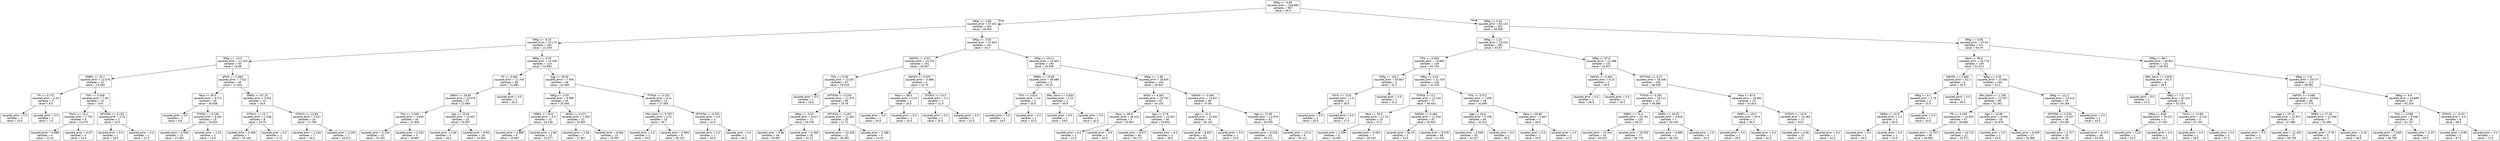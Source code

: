 digraph Tree {
node [shape=box, fontname="helvetica"] ;
edge [fontname="helvetica"] ;
0 [label="NRtg <= -0.65\nsquared_error = 164.693\nsamples = 957\nvalue = 40.3"] ;
1 [label="NRtg <= -4.85\nsquared_error = 57.431\nsamples = 405\nvalue = 28.363"] ;
0 -> 1 [labeldistance=2.5, labelangle=45, headlabel="True"] ;
2 [label="NRtg <= -8.15\nsquared_error = 23.174\nsamples = 164\nvalue = 21.549"] ;
1 -> 2 ;
3 [label="NRtg <= -10.3\nsquared_error = 11.224\nsamples = 50\nvalue = 16.66"] ;
2 -> 3 ;
4 [label="ORB% <= 25.1\nsquared_error = 12.076\nsamples = 12\nvalue = 13.583"] ;
3 -> 4 ;
5 [label="FTr <= 0.272\nsquared_error = 2.25\nsamples = 2\nvalue = 8.5"] ;
4 -> 5 ;
6 [label="squared_error = 0.0\nsamples = 1\nvalue = 10.0"] ;
5 -> 6 ;
7 [label="squared_error = 0.0\nsamples = 1\nvalue = 7.0"] ;
5 -> 7 ;
8 [label="TS% <= 0.509\nsquared_error = 7.84\nsamples = 10\nvalue = 14.6"] ;
4 -> 8 ;
9 [label="TOV% <= 15.2\nsquared_error = 1.734\nsamples = 8\nvalue = 13.375"] ;
8 -> 9 ;
10 [label="squared_error = 0.688\nsamples = 4\nvalue = 12.25"] ;
9 -> 10 ;
11 [label="squared_error = 0.25\nsamples = 4\nvalue = 14.5"] ;
9 -> 11 ;
12 [label="OFT/FGA <= 0.224\nsquared_error = 2.25\nsamples = 2\nvalue = 19.5"] ;
8 -> 12 ;
13 [label="squared_error = 0.0\nsamples = 1\nvalue = 18.0"] ;
12 -> 13 ;
14 [label="squared_error = 0.0\nsamples = 1\nvalue = 21.0"] ;
12 -> 14 ;
15 [label="eFG% <= 0.466\nsquared_error = 7.022\nsamples = 38\nvalue = 17.632"] ;
3 -> 15 ;
16 [label="Pace <= 90.0\nsquared_error = 9.371\nsamples = 16\nvalue = 16.438"] ;
15 -> 16 ;
17 [label="squared_error = 0.0\nsamples = 1\nvalue = 9.0"] ;
16 -> 17 ;
18 [label="FT/FGA <= 0.236\nsquared_error = 6.062\nsamples = 15\nvalue = 16.933"] ;
16 -> 18 ;
19 [label="squared_error = 4.556\nsamples = 13\nvalue = 17.462"] ;
18 -> 19 ;
20 [label="squared_error = 2.25\nsamples = 2\nvalue = 13.5"] ;
18 -> 20 ;
21 [label="DRB% <= 67.15\nsquared_error = 3.523\nsamples = 22\nvalue = 18.5"] ;
15 -> 21 ;
22 [label="OTOV% <= 15.7\nsquared_error = 1.438\nsamples = 8\nvalue = 19.75"] ;
21 -> 22 ;
23 [label="squared_error = 0.408\nsamples = 7\nvalue = 20.143"] ;
22 -> 23 ;
24 [label="squared_error = 0.0\nsamples = 1\nvalue = 17.0"] ;
22 -> 24 ;
25 [label="OTOV% <= 12.85\nsquared_error = 3.311\nsamples = 14\nvalue = 17.786"] ;
21 -> 25 ;
26 [label="squared_error = 1.429\nsamples = 7\nvalue = 19.0"] ;
25 -> 26 ;
27 [label="squared_error = 2.245\nsamples = 7\nvalue = 16.571"] ;
25 -> 27 ;
28 [label="NRtg <= -6.35\nsquared_error = 13.336\nsamples = 114\nvalue = 23.693"] ;
2 -> 28 ;
29 [label="FTr <= 0.363\nsquared_error = 11.705\nsamples = 58\nvalue = 21.862"] ;
28 -> 29 ;
30 [label="ORB% <= 28.85\nsquared_error = 10.076\nsamples = 57\nvalue = 21.684"] ;
29 -> 30 ;
31 [label="TS% <= 0.546\nsquared_error = 5.655\nsamples = 34\nvalue = 22.853"] ;
30 -> 31 ;
32 [label="squared_error = 5.103\nsamples = 31\nvalue = 23.161"] ;
31 -> 32 ;
33 [label="squared_error = 0.222\nsamples = 3\nvalue = 19.667"] ;
31 -> 33 ;
34 [label="Age <= 25.55\nsquared_error = 11.607\nsamples = 23\nvalue = 19.957"] ;
30 -> 34 ;
35 [label="squared_error = 1.84\nsamples = 5\nvalue = 16.4"] ;
34 -> 35 ;
36 [label="squared_error = 9.83\nsamples = 18\nvalue = 20.944"] ;
34 -> 36 ;
37 [label="squared_error = 0.0\nsamples = 1\nvalue = 32.0"] ;
29 -> 37 ;
38 [label="Age <= 26.45\nsquared_error = 7.956\nsamples = 56\nvalue = 25.589"] ;
28 -> 38 ;
39 [label="NRtg <= -5.55\nsquared_error = 6.998\nsamples = 44\nvalue = 25.045"] ;
38 -> 39 ;
40 [label="ORB% <= 29.0\nsquared_error = 5.3\nsamples = 22\nvalue = 24.136"] ;
39 -> 40 ;
41 [label="squared_error = 4.889\nsamples = 9\nvalue = 25.667"] ;
40 -> 41 ;
42 [label="squared_error = 2.84\nsamples = 13\nvalue = 23.077"] ;
40 -> 42 ;
43 [label="eFG% <= 0.471\nsquared_error = 7.043\nsamples = 22\nvalue = 25.955"] ;
39 -> 43 ;
44 [label="squared_error = 2.98\nsamples = 7\nvalue = 27.857"] ;
43 -> 44 ;
45 [label="squared_error = 6.462\nsamples = 15\nvalue = 25.067"] ;
43 -> 45 ;
46 [label="FT/FGA <= 0.253\nsquared_error = 6.41\nsamples = 12\nvalue = 27.583"] ;
38 -> 46 ;
47 [label="3PAr_Norm <= 0.767\nsquared_error = 2.21\nsamples = 10\nvalue = 26.7"] ;
46 -> 47 ;
48 [label="squared_error = 1.0\nsamples = 2\nvalue = 29.0"] ;
47 -> 48 ;
49 [label="squared_error = 0.859\nsamples = 8\nvalue = 26.125"] ;
47 -> 49 ;
50 [label="OFT/FGA <= 0.252\nsquared_error = 4.0\nsamples = 2\nvalue = 32.0"] ;
46 -> 50 ;
51 [label="squared_error = 0.0\nsamples = 1\nvalue = 30.0"] ;
50 -> 51 ;
52 [label="squared_error = 0.0\nsamples = 1\nvalue = 34.0"] ;
50 -> 52 ;
53 [label="NRtg <= -3.05\nsquared_error = 27.643\nsamples = 241\nvalue = 33.0"] ;
1 -> 53 ;
54 [label="OeFG% <= 0.53\nsquared_error = 14.702\nsamples = 101\nvalue = 29.347"] ;
53 -> 54 ;
55 [label="TS% <= 0.49\nsquared_error = 13.287\nsamples = 97\nvalue = 29.619"] ;
54 -> 55 ;
56 [label="squared_error = 0.0\nsamples = 1\nvalue = 16.0"] ;
55 -> 56 ;
57 [label="OFT/FGA <= 0.259\nsquared_error = 11.474\nsamples = 96\nvalue = 29.76"] ;
55 -> 57 ;
58 [label="NRtg <= -3.55\nsquared_error = 9.517\nsamples = 71\nvalue = 30.479"] ;
57 -> 58 ;
59 [label="squared_error = 9.46\nsamples = 46\nvalue = 29.587"] ;
58 -> 59 ;
60 [label="squared_error = 5.466\nsamples = 25\nvalue = 32.12"] ;
58 -> 60 ;
61 [label="OFT/FGA <= 0.287\nsquared_error = 11.402\nsamples = 25\nvalue = 27.72"] ;
57 -> 61 ;
62 [label="squared_error = 10.426\nsamples = 21\nvalue = 28.381"] ;
61 -> 62 ;
63 [label="squared_error = 2.188\nsamples = 4\nvalue = 24.25"] ;
61 -> 63 ;
64 [label="OeFG% <= 0.537\nsquared_error = 3.688\nsamples = 4\nvalue = 22.75"] ;
54 -> 64 ;
65 [label="Pace <= 99.3\nsquared_error = 0.25\nsamples = 2\nvalue = 24.5"] ;
64 -> 65 ;
66 [label="squared_error = 0.0\nsamples = 1\nvalue = 24.0"] ;
65 -> 66 ;
67 [label="squared_error = 0.0\nsamples = 1\nvalue = 25.0"] ;
65 -> 67 ;
68 [label="OTOV% <= 14.5\nsquared_error = 1.0\nsamples = 2\nvalue = 21.0"] ;
64 -> 68 ;
69 [label="squared_error = 0.0\nsamples = 1\nvalue = 20.0"] ;
68 -> 69 ;
70 [label="squared_error = 0.0\nsamples = 1\nvalue = 22.0"] ;
68 -> 70 ;
71 [label="ORtg <= 101.3\nsquared_error = 20.403\nsamples = 140\nvalue = 35.636"] ;
53 -> 71 ;
72 [label="DRB% <= 70.85\nsquared_error = 30.688\nsamples = 4\nvalue = 25.25"] ;
71 -> 72 ;
73 [label="TS% <= 0.514\nsquared_error = 4.0\nsamples = 2\nvalue = 20.0"] ;
72 -> 73 ;
74 [label="squared_error = 0.0\nsamples = 1\nvalue = 18.0"] ;
73 -> 74 ;
75 [label="squared_error = 0.0\nsamples = 1\nvalue = 22.0"] ;
73 -> 75 ;
76 [label="3PAr_Norm <= 0.934\nsquared_error = 2.25\nsamples = 2\nvalue = 30.5"] ;
72 -> 76 ;
77 [label="squared_error = 0.0\nsamples = 1\nvalue = 29.0"] ;
76 -> 77 ;
78 [label="squared_error = 0.0\nsamples = 1\nvalue = 32.0"] ;
76 -> 78 ;
79 [label="NRtg <= -1.85\nsquared_error = 16.835\nsamples = 136\nvalue = 35.941"] ;
71 -> 79 ;
80 [label="eFG% <= 0.461\nsquared_error = 16.732\nsamples = 52\nvalue = 34.135"] ;
79 -> 80 ;
81 [label="Pace <= 89.9\nsquared_error = 46.222\nsamples = 3\nvalue = 25.667"] ;
80 -> 81 ;
82 [label="squared_error = 4.0\nsamples = 2\nvalue = 21.0"] ;
81 -> 82 ;
83 [label="squared_error = 0.0\nsamples = 1\nvalue = 35.0"] ;
81 -> 83 ;
84 [label="Age <= 27.8\nsquared_error = 10.267\nsamples = 49\nvalue = 34.653"] ;
80 -> 84 ;
85 [label="squared_error = 8.971\nsamples = 44\nvalue = 34.273"] ;
84 -> 85 ;
86 [label="squared_error = 9.2\nsamples = 5\nvalue = 38.0"] ;
84 -> 86 ;
87 [label="OeFG% <= 0.495\nsquared_error = 13.627\nsamples = 84\nvalue = 37.06"] ;
79 -> 87 ;
88 [label="Age <= 31.0\nsquared_error = 12.932\nsamples = 42\nvalue = 38.143"] ;
87 -> 88 ;
89 [label="squared_error = 8.932\nsamples = 41\nvalue = 38.463"] ;
88 -> 89 ;
90 [label="squared_error = 0.0\nsamples = 1\nvalue = 25.0"] ;
88 -> 90 ;
91 [label="Age <= 27.85\nsquared_error = 11.976\nsamples = 42\nvalue = 35.976"] ;
87 -> 91 ;
92 [label="squared_error = 8.228\nsamples = 33\nvalue = 35.121"] ;
91 -> 92 ;
93 [label="squared_error = 13.21\nsamples = 9\nvalue = 39.111"] ;
91 -> 93 ;
94 [label="NRtg <= 3.25\nsquared_error = 62.142\nsamples = 552\nvalue = 49.058"] ;
0 -> 94 [labeldistance=2.5, labelangle=-45, headlabel="False"] ;
95 [label="NRtg <= 1.15\nsquared_error = 23.552\nsamples = 281\nvalue = 43.53"] ;
94 -> 95 ;
96 [label="TS% <= 0.509\nsquared_error = 14.862\nsamples = 139\nvalue = 41.194"] ;
95 -> 96 ;
97 [label="ORtg <= 102.1\nsquared_error = 50.667\nsamples = 3\nvalue = 31.0"] ;
96 -> 97 ;
98 [label="TOV% <= 13.8\nsquared_error = 1.0\nsamples = 2\nvalue = 26.0"] ;
97 -> 98 ;
99 [label="squared_error = 0.0\nsamples = 1\nvalue = 25.0"] ;
98 -> 99 ;
100 [label="squared_error = 0.0\nsamples = 1\nvalue = 27.0"] ;
98 -> 100 ;
101 [label="squared_error = 0.0\nsamples = 1\nvalue = 41.0"] ;
97 -> 101 ;
102 [label="NRtg <= 0.35\nsquared_error = 11.729\nsamples = 136\nvalue = 41.419"] ;
96 -> 102 ;
103 [label="FT/FGA <= 0.2\nsquared_error = 13.104\nsamples = 77\nvalue = 40.442"] ;
102 -> 103 ;
104 [label="Pace <= 93.9\nsquared_error = 11.76\nsamples = 10\nvalue = 37.2"] ;
103 -> 104 ;
105 [label="squared_error = 1.556\nsamples = 3\nvalue = 32.667"] ;
104 -> 105 ;
106 [label="squared_error = 3.551\nsamples = 7\nvalue = 39.143"] ;
104 -> 106 ;
107 [label="OeFG% <= 0.465\nsquared_error = 11.502\nsamples = 67\nvalue = 40.925"] ;
103 -> 107 ;
108 [label="squared_error = 56.25\nsamples = 2\nvalue = 33.5"] ;
107 -> 108 ;
109 [label="squared_error = 8.376\nsamples = 65\nvalue = 41.154"] ;
107 -> 109 ;
110 [label="TS% <= 0.572\nsquared_error = 7.059\nsamples = 59\nvalue = 42.695"] ;
102 -> 110 ;
111 [label="Age <= 30.6\nsquared_error = 5.706\nsamples = 56\nvalue = 42.411"] ;
110 -> 111 ;
112 [label="squared_error = 5.049\nsamples = 55\nvalue = 42.527"] ;
111 -> 112 ;
113 [label="squared_error = 0.0\nsamples = 1\nvalue = 36.0"] ;
111 -> 113 ;
114 [label="Pace <= 99.85\nsquared_error = 2.667\nsamples = 3\nvalue = 48.0"] ;
110 -> 114 ;
115 [label="squared_error = 0.0\nsamples = 1\nvalue = 50.0"] ;
114 -> 115 ;
116 [label="squared_error = 1.0\nsamples = 2\nvalue = 47.0"] ;
114 -> 116 ;
117 [label="DRtg <= 97.8\nsquared_error = 21.488\nsamples = 142\nvalue = 45.817"] ;
95 -> 117 ;
118 [label="OeFG% <= 0.463\nsquared_error = 6.25\nsamples = 2\nvalue = 30.5"] ;
117 -> 118 ;
119 [label="squared_error = 0.0\nsamples = 1\nvalue = 28.0"] ;
118 -> 119 ;
120 [label="squared_error = 0.0\nsamples = 1\nvalue = 33.0"] ;
118 -> 120 ;
121 [label="OFT/FGA <= 0.27\nsquared_error = 18.306\nsamples = 140\nvalue = 46.036"] ;
117 -> 121 ;
122 [label="FT/FGA <= 0.281\nsquared_error = 16.111\nsamples = 127\nvalue = 46.386"] ;
121 -> 122 ;
123 [label="DRB% <= 70.4\nsquared_error = 15.761\nsamples = 120\nvalue = 46.15"] ;
122 -> 123 ;
124 [label="squared_error = 22.441\nsamples = 43\nvalue = 45.023"] ;
123 -> 124 ;
125 [label="squared_error = 10.925\nsamples = 77\nvalue = 46.779"] ;
123 -> 125 ;
126 [label="ORB% <= 34.35\nsquared_error = 4.816\nsamples = 7\nvalue = 50.429"] ;
122 -> 126 ;
127 [label="squared_error = 0.889\nsamples = 3\nvalue = 48.333"] ;
126 -> 127 ;
128 [label="squared_error = 2.0\nsamples = 4\nvalue = 52.0"] ;
126 -> 128 ;
129 [label="Pace <= 87.6\nsquared_error = 26.852\nsamples = 13\nvalue = 42.615"] ;
121 -> 129 ;
130 [label="ORB% <= 29.2\nsquared_error = 49.0\nsamples = 2\nvalue = 35.0"] ;
129 -> 130 ;
131 [label="squared_error = 0.0\nsamples = 1\nvalue = 28.0"] ;
130 -> 131 ;
132 [label="squared_error = 0.0\nsamples = 1\nvalue = 42.0"] ;
130 -> 132 ;
133 [label="OTOV% <= 16.9\nsquared_error = 10.364\nsamples = 11\nvalue = 44.0"] ;
129 -> 133 ;
134 [label="squared_error = 4.36\nsamples = 10\nvalue = 43.2"] ;
133 -> 134 ;
135 [label="squared_error = 0.0\nsamples = 1\nvalue = 52.0"] ;
133 -> 135 ;
136 [label="NRtg <= 5.85\nsquared_error = 37.62\nsamples = 271\nvalue = 54.79"] ;
94 -> 136 ;
137 [label="Pace <= 86.8\nsquared_error = 24.778\nsamples = 149\nvalue = 51.913"] ;
136 -> 137 ;
138 [label="OeFG% <= 0.469\nsquared_error = 51.2\nsamples = 5\nvalue = 35.0"] ;
137 -> 138 ;
139 [label="NRtg <= 4.1\nsquared_error = 2.75\nsamples = 4\nvalue = 31.5"] ;
138 -> 139 ;
140 [label="ORB% <= 31.8\nsquared_error = 1.0\nsamples = 2\nvalue = 30.0"] ;
139 -> 140 ;
141 [label="squared_error = 0.0\nsamples = 1\nvalue = 29.0"] ;
140 -> 141 ;
142 [label="squared_error = 0.0\nsamples = 1\nvalue = 31.0"] ;
140 -> 142 ;
143 [label="squared_error = 0.0\nsamples = 2\nvalue = 33.0"] ;
139 -> 143 ;
144 [label="squared_error = 0.0\nsamples = 1\nvalue = 49.0"] ;
138 -> 144 ;
145 [label="NRtg <= 4.55\nsquared_error = 13.583\nsamples = 144\nvalue = 52.5"] ;
137 -> 145 ;
146 [label="3PAr_Norm <= 1.109\nsquared_error = 12.437\nsamples = 85\nvalue = 51.341"] ;
145 -> 146 ;
147 [label="FTr <= 0.339\nsquared_error = 13.304\nsamples = 57\nvalue = 50.684"] ;
146 -> 147 ;
148 [label="squared_error = 11.521\nsamples = 36\nvalue = 49.583"] ;
147 -> 148 ;
149 [label="squared_error = 10.721\nsamples = 21\nvalue = 52.571"] ;
147 -> 149 ;
150 [label="Age <= 24.85\nsquared_error = 8.004\nsamples = 28\nvalue = 52.679"] ;
146 -> 150 ;
151 [label="squared_error = 0.0\nsamples = 1\nvalue = 45.0"] ;
150 -> 151 ;
152 [label="squared_error = 6.036\nsamples = 27\nvalue = 52.963"] ;
150 -> 152 ;
153 [label="DRtg <= 111.2\nsquared_error = 10.514\nsamples = 59\nvalue = 54.169"] ;
145 -> 153 ;
154 [label="OFT/FGA <= 0.204\nsquared_error = 8.507\nsamples = 58\nvalue = 54.362"] ;
153 -> 154 ;
155 [label="squared_error = 2.727\nsamples = 20\nvalue = 56.35"] ;
154 -> 155 ;
156 [label="squared_error = 8.374\nsamples = 38\nvalue = 53.316"] ;
154 -> 156 ;
157 [label="squared_error = 0.0\nsamples = 1\nvalue = 43.0"] ;
153 -> 157 ;
158 [label="DRtg <= 98.7\nsquared_error = 30.851\nsamples = 122\nvalue = 58.303"] ;
136 -> 158 ;
159 [label="3PAr_Norm <= 0.816\nsquared_error = 91.5\nsamples = 8\nvalue = 48.5"] ;
158 -> 159 ;
160 [label="squared_error = 0.0\nsamples = 2\nvalue = 37.0"] ;
159 -> 160 ;
161 [label="NRtg <= 7.3\nsquared_error = 63.222\nsamples = 6\nvalue = 52.333"] ;
159 -> 161 ;
162 [label="NRtg <= 6.85\nsquared_error = 76.222\nsamples = 3\nvalue = 47.333"] ;
161 -> 162 ;
163 [label="squared_error = 0.25\nsamples = 2\nvalue = 53.5"] ;
162 -> 163 ;
164 [label="squared_error = 0.0\nsamples = 1\nvalue = 35.0"] ;
162 -> 164 ;
165 [label="TOV% <= 13.85\nsquared_error = 0.222\nsamples = 3\nvalue = 57.333"] ;
161 -> 165 ;
166 [label="squared_error = 0.0\nsamples = 1\nvalue = 58.0"] ;
165 -> 166 ;
167 [label="squared_error = 0.0\nsamples = 2\nvalue = 57.0"] ;
165 -> 167 ;
168 [label="NRtg <= 7.8\nsquared_error = 19.377\nsamples = 114\nvalue = 58.991"] ;
158 -> 168 ;
169 [label="OeFG% <= 0.498\nsquared_error = 14.644\nsamples = 80\nvalue = 57.575"] ;
168 -> 169 ;
170 [label="Age <= 25.15\nsquared_error = 12.972\nsamples = 73\nvalue = 57.986"] ;
169 -> 170 ;
171 [label="squared_error = 0.0\nsamples = 1\nvalue = 47.0"] ;
170 -> 171 ;
172 [label="squared_error = 11.453\nsamples = 72\nvalue = 58.139"] ;
170 -> 172 ;
173 [label="DRB% <= 77.25\nsquared_error = 11.918\nsamples = 7\nvalue = 53.286"] ;
169 -> 173 ;
174 [label="squared_error = 3.76\nsamples = 5\nvalue = 55.2"] ;
173 -> 174 ;
175 [label="squared_error = 0.25\nsamples = 2\nvalue = 48.5"] ;
173 -> 175 ;
176 [label="NRtg <= 9.9\nsquared_error = 14.689\nsamples = 34\nvalue = 62.324"] ;
168 -> 176 ;
177 [label="TS% <= 0.588\nsquared_error = 8.596\nsamples = 28\nvalue = 61.107"] ;
176 -> 177 ;
178 [label="squared_error = 7.639\nsamples = 26\nvalue = 60.769"] ;
177 -> 178 ;
179 [label="squared_error = 0.25\nsamples = 2\nvalue = 65.5"] ;
177 -> 179 ;
180 [label="OTOV% <= 15.45\nsquared_error = 4.0\nsamples = 6\nvalue = 68.0"] ;
176 -> 180 ;
181 [label="squared_error = 0.96\nsamples = 5\nvalue = 67.2"] ;
180 -> 181 ;
182 [label="squared_error = 0.0\nsamples = 1\nvalue = 72.0"] ;
180 -> 182 ;
}